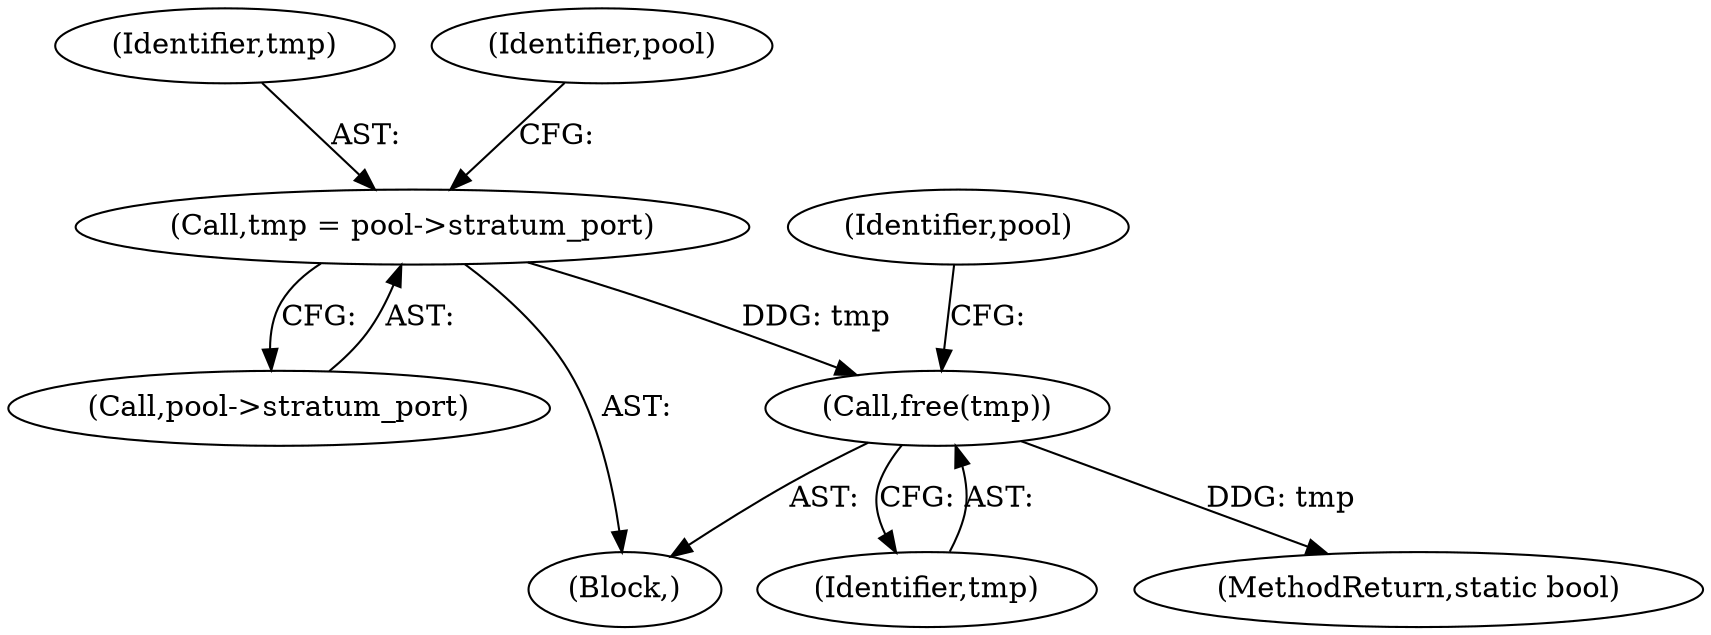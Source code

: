 digraph "0_sgminer_78cc408369bdbbd440196c93574098d1482efbce@API" {
"1000213" [label="(Call,free(tmp))"];
"1000203" [label="(Call,tmp = pool->stratum_port)"];
"1000205" [label="(Call,pool->stratum_port)"];
"1000213" [label="(Call,free(tmp))"];
"1000231" [label="(MethodReturn,static bool)"];
"1000204" [label="(Identifier,tmp)"];
"1000218" [label="(Identifier,pool)"];
"1000210" [label="(Identifier,pool)"];
"1000103" [label="(Block,)"];
"1000214" [label="(Identifier,tmp)"];
"1000203" [label="(Call,tmp = pool->stratum_port)"];
"1000213" -> "1000103"  [label="AST: "];
"1000213" -> "1000214"  [label="CFG: "];
"1000214" -> "1000213"  [label="AST: "];
"1000218" -> "1000213"  [label="CFG: "];
"1000213" -> "1000231"  [label="DDG: tmp"];
"1000203" -> "1000213"  [label="DDG: tmp"];
"1000203" -> "1000103"  [label="AST: "];
"1000203" -> "1000205"  [label="CFG: "];
"1000204" -> "1000203"  [label="AST: "];
"1000205" -> "1000203"  [label="AST: "];
"1000210" -> "1000203"  [label="CFG: "];
}
